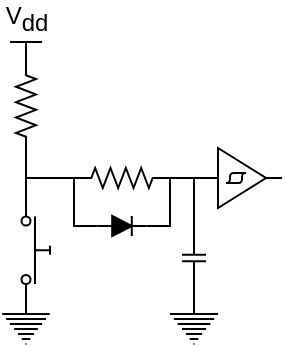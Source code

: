 <mxfile version="24.7.8">
  <diagram id="vz-VHrGVzkWbuO2fDv-A" name="Page-1">
    <mxGraphModel dx="598" dy="348" grid="1" gridSize="1" guides="1" tooltips="1" connect="1" arrows="1" fold="1" page="1" pageScale="1" pageWidth="850" pageHeight="1100" math="0" shadow="0">
      <root>
        <mxCell id="0" />
        <mxCell id="1" parent="0" />
        <mxCell id="AtyzW_5TK0NcMT4Q1Xe--1" value="" style="html=1;shape=mxgraph.electrical.electro-mechanical.pushbutton;aspect=fixed;elSwitchState=off;direction=south;" parent="1" vertex="1">
          <mxGeometry x="141" y="200" width="15" height="56.25" as="geometry" />
        </mxCell>
        <mxCell id="AtyzW_5TK0NcMT4Q1Xe--7" value="" style="pointerEvents=1;verticalLabelPosition=bottom;shadow=0;dashed=0;align=center;html=1;verticalAlign=top;shape=mxgraph.electrical.resistors.resistor_2;rotation=0;direction=south;" parent="1" vertex="1">
          <mxGeometry x="139" y="132" width="10" height="48" as="geometry" />
        </mxCell>
        <mxCell id="AtyzW_5TK0NcMT4Q1Xe--10" value="V&lt;sub style=&quot;font-size: 12px;&quot;&gt;dd&lt;/sub&gt;" style="verticalLabelPosition=top;verticalAlign=bottom;shape=mxgraph.electrical.signal_sources.vdd;shadow=0;dashed=0;align=center;strokeWidth=1;fontSize=12;html=1;flipV=1;" parent="1" vertex="1">
          <mxGeometry x="136" y="124" width="16" height="9" as="geometry" />
        </mxCell>
        <mxCell id="AtyzW_5TK0NcMT4Q1Xe--12" value="" style="endArrow=none;html=1;rounded=0;entryX=1;entryY=0.5;entryDx=0;entryDy=0;entryPerimeter=0;exitX=0;exitY=0.8;exitDx=0;exitDy=0;" parent="1" target="AtyzW_5TK0NcMT4Q1Xe--7" edge="1" source="AtyzW_5TK0NcMT4Q1Xe--1">
          <mxGeometry width="50" height="50" relative="1" as="geometry">
            <mxPoint x="144" y="200" as="sourcePoint" />
            <mxPoint x="198" y="140" as="targetPoint" />
          </mxGeometry>
        </mxCell>
        <mxCell id="_3y9Jl15G2MGd013VSyB-1" value="" style="pointerEvents=1;verticalLabelPosition=bottom;shadow=0;dashed=0;align=center;html=1;verticalAlign=top;shape=mxgraph.electrical.signal_sources.protective_earth;" vertex="1" parent="1">
          <mxGeometry x="132.13" y="255" width="23.75" height="20" as="geometry" />
        </mxCell>
        <mxCell id="_3y9Jl15G2MGd013VSyB-4" value="" style="pointerEvents=1;fillColor=strokeColor;verticalLabelPosition=bottom;shadow=0;dashed=0;align=center;html=1;verticalAlign=top;shape=mxgraph.electrical.diodes.diode;" vertex="1" parent="1">
          <mxGeometry x="179.75" y="211" width="24.5" height="10" as="geometry" />
        </mxCell>
        <mxCell id="_3y9Jl15G2MGd013VSyB-5" value="" style="pointerEvents=1;verticalLabelPosition=bottom;shadow=0;dashed=0;align=center;html=1;verticalAlign=top;shape=mxgraph.electrical.resistors.resistor_2;rotation=0;direction=west;" vertex="1" parent="1">
          <mxGeometry x="168" y="187" width="48" height="10" as="geometry" />
        </mxCell>
        <mxCell id="_3y9Jl15G2MGd013VSyB-6" value="" style="verticalLabelPosition=bottom;shadow=0;dashed=0;align=center;html=1;verticalAlign=top;shape=mxgraph.electrical.logic_gates.schmitt_trigger;" vertex="1" parent="1">
          <mxGeometry x="232" y="177" width="40" height="30" as="geometry" />
        </mxCell>
        <mxCell id="_3y9Jl15G2MGd013VSyB-7" value="" style="pointerEvents=1;verticalLabelPosition=bottom;shadow=0;dashed=0;align=center;html=1;verticalAlign=top;shape=mxgraph.electrical.capacitors.capacitor_1;direction=south;" vertex="1" parent="1">
          <mxGeometry x="222" y="216" width="12" height="32" as="geometry" />
        </mxCell>
        <mxCell id="_3y9Jl15G2MGd013VSyB-8" value="" style="endArrow=none;html=1;rounded=0;entryX=1;entryY=0.5;entryDx=0;entryDy=0;entryPerimeter=0;" edge="1" parent="1" target="_3y9Jl15G2MGd013VSyB-5">
          <mxGeometry width="50" height="50" relative="1" as="geometry">
            <mxPoint x="144" y="192" as="sourcePoint" />
            <mxPoint x="203" y="194" as="targetPoint" />
          </mxGeometry>
        </mxCell>
        <mxCell id="_3y9Jl15G2MGd013VSyB-9" value="" style="endArrow=none;html=1;rounded=0;entryX=1;entryY=0.5;entryDx=0;entryDy=0;entryPerimeter=0;exitX=0;exitY=0.5;exitDx=0;exitDy=0;exitPerimeter=0;" edge="1" parent="1" source="_3y9Jl15G2MGd013VSyB-4" target="_3y9Jl15G2MGd013VSyB-5">
          <mxGeometry width="50" height="50" relative="1" as="geometry">
            <mxPoint x="162" y="210" as="sourcePoint" />
            <mxPoint x="203" y="194" as="targetPoint" />
            <Array as="points">
              <mxPoint x="168" y="216" />
            </Array>
          </mxGeometry>
        </mxCell>
        <mxCell id="_3y9Jl15G2MGd013VSyB-10" value="" style="endArrow=none;html=1;rounded=0;entryX=0;entryY=0.5;entryDx=0;entryDy=0;entryPerimeter=0;exitX=1;exitY=0.5;exitDx=0;exitDy=0;exitPerimeter=0;" edge="1" parent="1" source="_3y9Jl15G2MGd013VSyB-4" target="_3y9Jl15G2MGd013VSyB-5">
          <mxGeometry width="50" height="50" relative="1" as="geometry">
            <mxPoint x="153" y="244" as="sourcePoint" />
            <mxPoint x="203" y="194" as="targetPoint" />
            <Array as="points">
              <mxPoint x="216" y="216" />
            </Array>
          </mxGeometry>
        </mxCell>
        <mxCell id="_3y9Jl15G2MGd013VSyB-11" value="" style="endArrow=none;html=1;rounded=0;entryX=0;entryY=0.5;entryDx=0;entryDy=0;entryPerimeter=0;exitX=0;exitY=0.5;exitDx=0;exitDy=0;exitPerimeter=0;" edge="1" parent="1" source="_3y9Jl15G2MGd013VSyB-6" target="_3y9Jl15G2MGd013VSyB-5">
          <mxGeometry width="50" height="50" relative="1" as="geometry">
            <mxPoint x="153" y="244" as="sourcePoint" />
            <mxPoint x="203" y="194" as="targetPoint" />
          </mxGeometry>
        </mxCell>
        <mxCell id="_3y9Jl15G2MGd013VSyB-12" value="" style="pointerEvents=1;verticalLabelPosition=bottom;shadow=0;dashed=0;align=center;html=1;verticalAlign=top;shape=mxgraph.electrical.signal_sources.protective_earth;" vertex="1" parent="1">
          <mxGeometry x="216" y="255" width="24" height="20" as="geometry" />
        </mxCell>
        <mxCell id="_3y9Jl15G2MGd013VSyB-13" value="" style="endArrow=none;html=1;rounded=0;entryX=0;entryY=0.5;entryDx=0;entryDy=0;entryPerimeter=0;" edge="1" parent="1" target="_3y9Jl15G2MGd013VSyB-7">
          <mxGeometry width="50" height="50" relative="1" as="geometry">
            <mxPoint x="228" y="192" as="sourcePoint" />
            <mxPoint x="209" y="210" as="targetPoint" />
          </mxGeometry>
        </mxCell>
        <mxCell id="_3y9Jl15G2MGd013VSyB-15" value="" style="endArrow=none;html=1;rounded=0;entryX=1;entryY=0.5;entryDx=0;entryDy=0;entryPerimeter=0;exitX=0.5;exitY=0;exitDx=0;exitDy=0;exitPerimeter=0;" edge="1" parent="1" source="_3y9Jl15G2MGd013VSyB-12" target="_3y9Jl15G2MGd013VSyB-7">
          <mxGeometry width="50" height="50" relative="1" as="geometry">
            <mxPoint x="221" y="215" as="sourcePoint" />
            <mxPoint x="271" y="165" as="targetPoint" />
          </mxGeometry>
        </mxCell>
      </root>
    </mxGraphModel>
  </diagram>
</mxfile>
